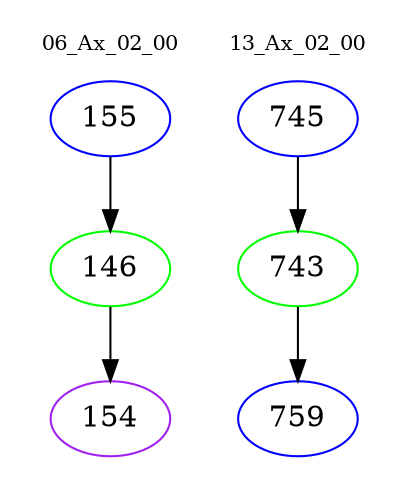 digraph{
subgraph cluster_0 {
color = white
label = "06_Ax_02_00";
fontsize=10;
T0_155 [label="155", color="blue"]
T0_155 -> T0_146 [color="black"]
T0_146 [label="146", color="green"]
T0_146 -> T0_154 [color="black"]
T0_154 [label="154", color="purple"]
}
subgraph cluster_1 {
color = white
label = "13_Ax_02_00";
fontsize=10;
T1_745 [label="745", color="blue"]
T1_745 -> T1_743 [color="black"]
T1_743 [label="743", color="green"]
T1_743 -> T1_759 [color="black"]
T1_759 [label="759", color="blue"]
}
}
